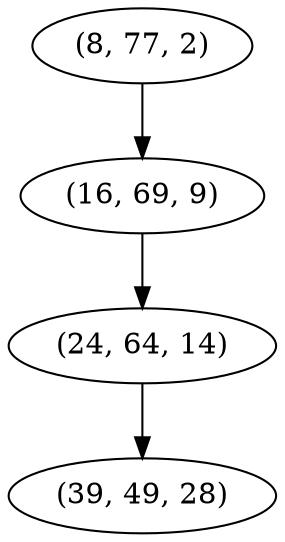 digraph tree {
    "(8, 77, 2)";
    "(16, 69, 9)";
    "(24, 64, 14)";
    "(39, 49, 28)";
    "(8, 77, 2)" -> "(16, 69, 9)";
    "(16, 69, 9)" -> "(24, 64, 14)";
    "(24, 64, 14)" -> "(39, 49, 28)";
}
